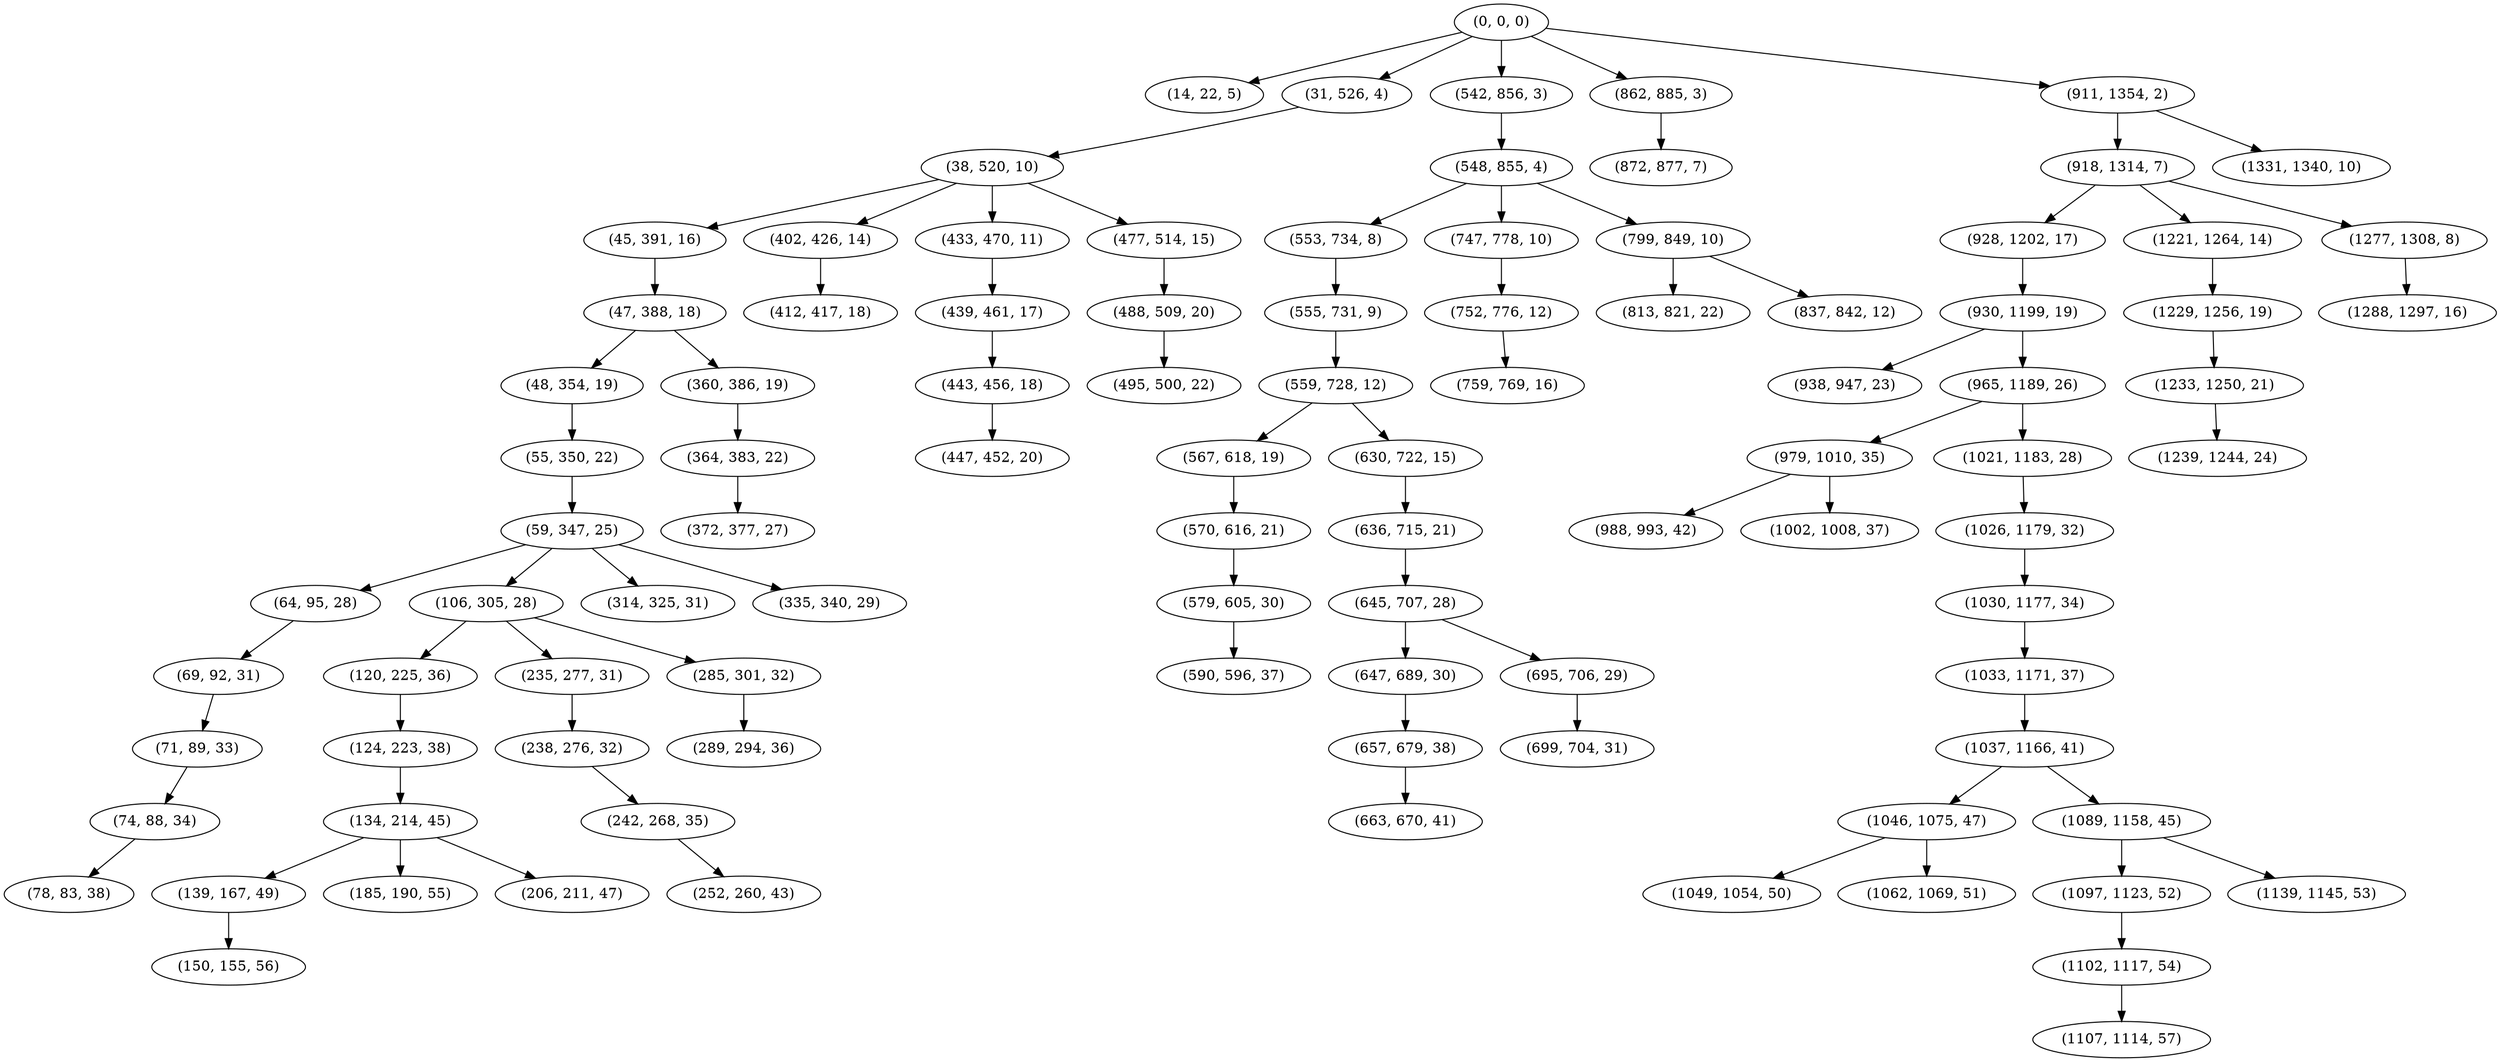 digraph tree {
    "(0, 0, 0)";
    "(14, 22, 5)";
    "(31, 526, 4)";
    "(38, 520, 10)";
    "(45, 391, 16)";
    "(47, 388, 18)";
    "(48, 354, 19)";
    "(55, 350, 22)";
    "(59, 347, 25)";
    "(64, 95, 28)";
    "(69, 92, 31)";
    "(71, 89, 33)";
    "(74, 88, 34)";
    "(78, 83, 38)";
    "(106, 305, 28)";
    "(120, 225, 36)";
    "(124, 223, 38)";
    "(134, 214, 45)";
    "(139, 167, 49)";
    "(150, 155, 56)";
    "(185, 190, 55)";
    "(206, 211, 47)";
    "(235, 277, 31)";
    "(238, 276, 32)";
    "(242, 268, 35)";
    "(252, 260, 43)";
    "(285, 301, 32)";
    "(289, 294, 36)";
    "(314, 325, 31)";
    "(335, 340, 29)";
    "(360, 386, 19)";
    "(364, 383, 22)";
    "(372, 377, 27)";
    "(402, 426, 14)";
    "(412, 417, 18)";
    "(433, 470, 11)";
    "(439, 461, 17)";
    "(443, 456, 18)";
    "(447, 452, 20)";
    "(477, 514, 15)";
    "(488, 509, 20)";
    "(495, 500, 22)";
    "(542, 856, 3)";
    "(548, 855, 4)";
    "(553, 734, 8)";
    "(555, 731, 9)";
    "(559, 728, 12)";
    "(567, 618, 19)";
    "(570, 616, 21)";
    "(579, 605, 30)";
    "(590, 596, 37)";
    "(630, 722, 15)";
    "(636, 715, 21)";
    "(645, 707, 28)";
    "(647, 689, 30)";
    "(657, 679, 38)";
    "(663, 670, 41)";
    "(695, 706, 29)";
    "(699, 704, 31)";
    "(747, 778, 10)";
    "(752, 776, 12)";
    "(759, 769, 16)";
    "(799, 849, 10)";
    "(813, 821, 22)";
    "(837, 842, 12)";
    "(862, 885, 3)";
    "(872, 877, 7)";
    "(911, 1354, 2)";
    "(918, 1314, 7)";
    "(928, 1202, 17)";
    "(930, 1199, 19)";
    "(938, 947, 23)";
    "(965, 1189, 26)";
    "(979, 1010, 35)";
    "(988, 993, 42)";
    "(1002, 1008, 37)";
    "(1021, 1183, 28)";
    "(1026, 1179, 32)";
    "(1030, 1177, 34)";
    "(1033, 1171, 37)";
    "(1037, 1166, 41)";
    "(1046, 1075, 47)";
    "(1049, 1054, 50)";
    "(1062, 1069, 51)";
    "(1089, 1158, 45)";
    "(1097, 1123, 52)";
    "(1102, 1117, 54)";
    "(1107, 1114, 57)";
    "(1139, 1145, 53)";
    "(1221, 1264, 14)";
    "(1229, 1256, 19)";
    "(1233, 1250, 21)";
    "(1239, 1244, 24)";
    "(1277, 1308, 8)";
    "(1288, 1297, 16)";
    "(1331, 1340, 10)";
    "(0, 0, 0)" -> "(14, 22, 5)";
    "(0, 0, 0)" -> "(31, 526, 4)";
    "(0, 0, 0)" -> "(542, 856, 3)";
    "(0, 0, 0)" -> "(862, 885, 3)";
    "(0, 0, 0)" -> "(911, 1354, 2)";
    "(31, 526, 4)" -> "(38, 520, 10)";
    "(38, 520, 10)" -> "(45, 391, 16)";
    "(38, 520, 10)" -> "(402, 426, 14)";
    "(38, 520, 10)" -> "(433, 470, 11)";
    "(38, 520, 10)" -> "(477, 514, 15)";
    "(45, 391, 16)" -> "(47, 388, 18)";
    "(47, 388, 18)" -> "(48, 354, 19)";
    "(47, 388, 18)" -> "(360, 386, 19)";
    "(48, 354, 19)" -> "(55, 350, 22)";
    "(55, 350, 22)" -> "(59, 347, 25)";
    "(59, 347, 25)" -> "(64, 95, 28)";
    "(59, 347, 25)" -> "(106, 305, 28)";
    "(59, 347, 25)" -> "(314, 325, 31)";
    "(59, 347, 25)" -> "(335, 340, 29)";
    "(64, 95, 28)" -> "(69, 92, 31)";
    "(69, 92, 31)" -> "(71, 89, 33)";
    "(71, 89, 33)" -> "(74, 88, 34)";
    "(74, 88, 34)" -> "(78, 83, 38)";
    "(106, 305, 28)" -> "(120, 225, 36)";
    "(106, 305, 28)" -> "(235, 277, 31)";
    "(106, 305, 28)" -> "(285, 301, 32)";
    "(120, 225, 36)" -> "(124, 223, 38)";
    "(124, 223, 38)" -> "(134, 214, 45)";
    "(134, 214, 45)" -> "(139, 167, 49)";
    "(134, 214, 45)" -> "(185, 190, 55)";
    "(134, 214, 45)" -> "(206, 211, 47)";
    "(139, 167, 49)" -> "(150, 155, 56)";
    "(235, 277, 31)" -> "(238, 276, 32)";
    "(238, 276, 32)" -> "(242, 268, 35)";
    "(242, 268, 35)" -> "(252, 260, 43)";
    "(285, 301, 32)" -> "(289, 294, 36)";
    "(360, 386, 19)" -> "(364, 383, 22)";
    "(364, 383, 22)" -> "(372, 377, 27)";
    "(402, 426, 14)" -> "(412, 417, 18)";
    "(433, 470, 11)" -> "(439, 461, 17)";
    "(439, 461, 17)" -> "(443, 456, 18)";
    "(443, 456, 18)" -> "(447, 452, 20)";
    "(477, 514, 15)" -> "(488, 509, 20)";
    "(488, 509, 20)" -> "(495, 500, 22)";
    "(542, 856, 3)" -> "(548, 855, 4)";
    "(548, 855, 4)" -> "(553, 734, 8)";
    "(548, 855, 4)" -> "(747, 778, 10)";
    "(548, 855, 4)" -> "(799, 849, 10)";
    "(553, 734, 8)" -> "(555, 731, 9)";
    "(555, 731, 9)" -> "(559, 728, 12)";
    "(559, 728, 12)" -> "(567, 618, 19)";
    "(559, 728, 12)" -> "(630, 722, 15)";
    "(567, 618, 19)" -> "(570, 616, 21)";
    "(570, 616, 21)" -> "(579, 605, 30)";
    "(579, 605, 30)" -> "(590, 596, 37)";
    "(630, 722, 15)" -> "(636, 715, 21)";
    "(636, 715, 21)" -> "(645, 707, 28)";
    "(645, 707, 28)" -> "(647, 689, 30)";
    "(645, 707, 28)" -> "(695, 706, 29)";
    "(647, 689, 30)" -> "(657, 679, 38)";
    "(657, 679, 38)" -> "(663, 670, 41)";
    "(695, 706, 29)" -> "(699, 704, 31)";
    "(747, 778, 10)" -> "(752, 776, 12)";
    "(752, 776, 12)" -> "(759, 769, 16)";
    "(799, 849, 10)" -> "(813, 821, 22)";
    "(799, 849, 10)" -> "(837, 842, 12)";
    "(862, 885, 3)" -> "(872, 877, 7)";
    "(911, 1354, 2)" -> "(918, 1314, 7)";
    "(911, 1354, 2)" -> "(1331, 1340, 10)";
    "(918, 1314, 7)" -> "(928, 1202, 17)";
    "(918, 1314, 7)" -> "(1221, 1264, 14)";
    "(918, 1314, 7)" -> "(1277, 1308, 8)";
    "(928, 1202, 17)" -> "(930, 1199, 19)";
    "(930, 1199, 19)" -> "(938, 947, 23)";
    "(930, 1199, 19)" -> "(965, 1189, 26)";
    "(965, 1189, 26)" -> "(979, 1010, 35)";
    "(965, 1189, 26)" -> "(1021, 1183, 28)";
    "(979, 1010, 35)" -> "(988, 993, 42)";
    "(979, 1010, 35)" -> "(1002, 1008, 37)";
    "(1021, 1183, 28)" -> "(1026, 1179, 32)";
    "(1026, 1179, 32)" -> "(1030, 1177, 34)";
    "(1030, 1177, 34)" -> "(1033, 1171, 37)";
    "(1033, 1171, 37)" -> "(1037, 1166, 41)";
    "(1037, 1166, 41)" -> "(1046, 1075, 47)";
    "(1037, 1166, 41)" -> "(1089, 1158, 45)";
    "(1046, 1075, 47)" -> "(1049, 1054, 50)";
    "(1046, 1075, 47)" -> "(1062, 1069, 51)";
    "(1089, 1158, 45)" -> "(1097, 1123, 52)";
    "(1089, 1158, 45)" -> "(1139, 1145, 53)";
    "(1097, 1123, 52)" -> "(1102, 1117, 54)";
    "(1102, 1117, 54)" -> "(1107, 1114, 57)";
    "(1221, 1264, 14)" -> "(1229, 1256, 19)";
    "(1229, 1256, 19)" -> "(1233, 1250, 21)";
    "(1233, 1250, 21)" -> "(1239, 1244, 24)";
    "(1277, 1308, 8)" -> "(1288, 1297, 16)";
}
